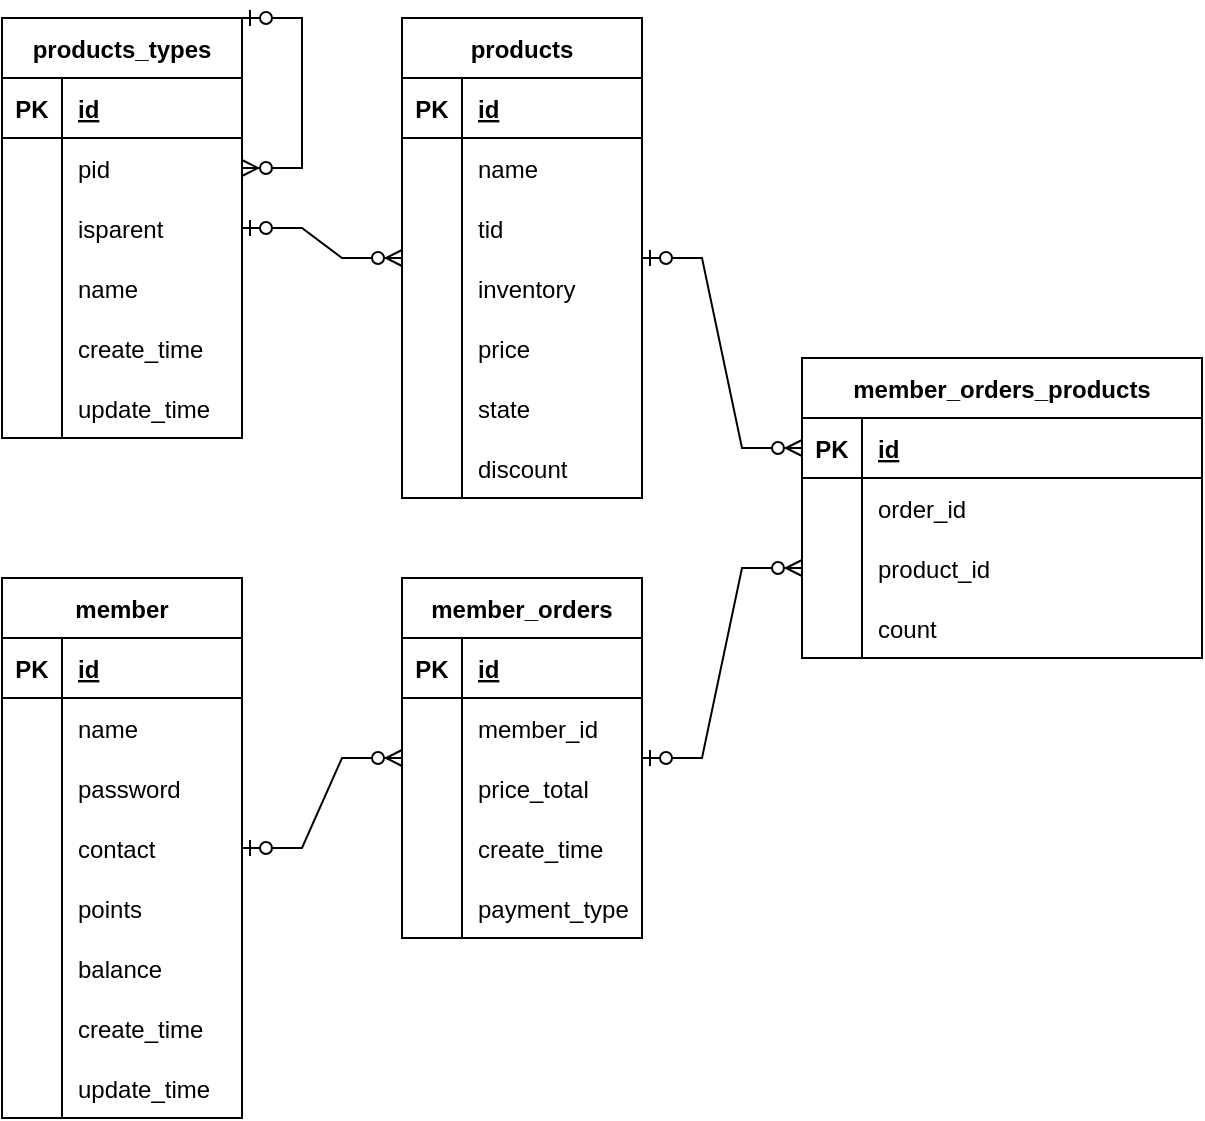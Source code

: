 <mxfile version="20.8.3" type="device"><diagram id="IJDBXgX6CGRqZFx1bn9h" name="第 1 页"><mxGraphModel dx="844" dy="544" grid="1" gridSize="10" guides="1" tooltips="1" connect="1" arrows="1" fold="1" page="1" pageScale="1" pageWidth="827" pageHeight="1169" math="0" shadow="0"><root><mxCell id="0"/><mxCell id="1" parent="0"/><mxCell id="VbwZEnvIGD0u_Sg9eNOb-1" value="products_types" style="shape=table;startSize=30;container=1;collapsible=1;childLayout=tableLayout;fixedRows=1;rowLines=0;fontStyle=1;align=center;resizeLast=1;" vertex="1" parent="1"><mxGeometry x="40" y="200" width="120" height="210" as="geometry"><mxRectangle x="210" y="130" width="70" height="30" as="alternateBounds"/></mxGeometry></mxCell><mxCell id="VbwZEnvIGD0u_Sg9eNOb-2" value="" style="shape=tableRow;horizontal=0;startSize=0;swimlaneHead=0;swimlaneBody=0;fillColor=none;collapsible=0;dropTarget=0;points=[[0,0.5],[1,0.5]];portConstraint=eastwest;top=0;left=0;right=0;bottom=1;" vertex="1" parent="VbwZEnvIGD0u_Sg9eNOb-1"><mxGeometry y="30" width="120" height="30" as="geometry"/></mxCell><mxCell id="VbwZEnvIGD0u_Sg9eNOb-3" value="PK" style="shape=partialRectangle;connectable=0;fillColor=none;top=0;left=0;bottom=0;right=0;fontStyle=1;overflow=hidden;" vertex="1" parent="VbwZEnvIGD0u_Sg9eNOb-2"><mxGeometry width="30" height="30" as="geometry"><mxRectangle width="30" height="30" as="alternateBounds"/></mxGeometry></mxCell><mxCell id="VbwZEnvIGD0u_Sg9eNOb-4" value="id" style="shape=partialRectangle;connectable=0;fillColor=none;top=0;left=0;bottom=0;right=0;align=left;spacingLeft=6;fontStyle=5;overflow=hidden;" vertex="1" parent="VbwZEnvIGD0u_Sg9eNOb-2"><mxGeometry x="30" width="90" height="30" as="geometry"><mxRectangle width="90" height="30" as="alternateBounds"/></mxGeometry></mxCell><mxCell id="VbwZEnvIGD0u_Sg9eNOb-5" value="" style="shape=tableRow;horizontal=0;startSize=0;swimlaneHead=0;swimlaneBody=0;fillColor=none;collapsible=0;dropTarget=0;points=[[0,0.5],[1,0.5]];portConstraint=eastwest;top=0;left=0;right=0;bottom=0;" vertex="1" parent="VbwZEnvIGD0u_Sg9eNOb-1"><mxGeometry y="60" width="120" height="30" as="geometry"/></mxCell><mxCell id="VbwZEnvIGD0u_Sg9eNOb-6" value="" style="shape=partialRectangle;connectable=0;fillColor=none;top=0;left=0;bottom=0;right=0;editable=1;overflow=hidden;" vertex="1" parent="VbwZEnvIGD0u_Sg9eNOb-5"><mxGeometry width="30" height="30" as="geometry"><mxRectangle width="30" height="30" as="alternateBounds"/></mxGeometry></mxCell><mxCell id="VbwZEnvIGD0u_Sg9eNOb-7" value="pid" style="shape=partialRectangle;connectable=0;fillColor=none;top=0;left=0;bottom=0;right=0;align=left;spacingLeft=6;overflow=hidden;" vertex="1" parent="VbwZEnvIGD0u_Sg9eNOb-5"><mxGeometry x="30" width="90" height="30" as="geometry"><mxRectangle width="90" height="30" as="alternateBounds"/></mxGeometry></mxCell><mxCell id="VbwZEnvIGD0u_Sg9eNOb-8" value="" style="shape=tableRow;horizontal=0;startSize=0;swimlaneHead=0;swimlaneBody=0;fillColor=none;collapsible=0;dropTarget=0;points=[[0,0.5],[1,0.5]];portConstraint=eastwest;top=0;left=0;right=0;bottom=0;" vertex="1" parent="VbwZEnvIGD0u_Sg9eNOb-1"><mxGeometry y="90" width="120" height="30" as="geometry"/></mxCell><mxCell id="VbwZEnvIGD0u_Sg9eNOb-9" value="" style="shape=partialRectangle;connectable=0;fillColor=none;top=0;left=0;bottom=0;right=0;editable=1;overflow=hidden;" vertex="1" parent="VbwZEnvIGD0u_Sg9eNOb-8"><mxGeometry width="30" height="30" as="geometry"><mxRectangle width="30" height="30" as="alternateBounds"/></mxGeometry></mxCell><mxCell id="VbwZEnvIGD0u_Sg9eNOb-10" value="isparent" style="shape=partialRectangle;connectable=0;fillColor=none;top=0;left=0;bottom=0;right=0;align=left;spacingLeft=6;overflow=hidden;" vertex="1" parent="VbwZEnvIGD0u_Sg9eNOb-8"><mxGeometry x="30" width="90" height="30" as="geometry"><mxRectangle width="90" height="30" as="alternateBounds"/></mxGeometry></mxCell><mxCell id="VbwZEnvIGD0u_Sg9eNOb-11" value="" style="shape=tableRow;horizontal=0;startSize=0;swimlaneHead=0;swimlaneBody=0;fillColor=none;collapsible=0;dropTarget=0;points=[[0,0.5],[1,0.5]];portConstraint=eastwest;top=0;left=0;right=0;bottom=0;" vertex="1" parent="VbwZEnvIGD0u_Sg9eNOb-1"><mxGeometry y="120" width="120" height="30" as="geometry"/></mxCell><mxCell id="VbwZEnvIGD0u_Sg9eNOb-12" value="" style="shape=partialRectangle;connectable=0;fillColor=none;top=0;left=0;bottom=0;right=0;editable=1;overflow=hidden;" vertex="1" parent="VbwZEnvIGD0u_Sg9eNOb-11"><mxGeometry width="30" height="30" as="geometry"><mxRectangle width="30" height="30" as="alternateBounds"/></mxGeometry></mxCell><mxCell id="VbwZEnvIGD0u_Sg9eNOb-13" value="name" style="shape=partialRectangle;connectable=0;fillColor=none;top=0;left=0;bottom=0;right=0;align=left;spacingLeft=6;overflow=hidden;" vertex="1" parent="VbwZEnvIGD0u_Sg9eNOb-11"><mxGeometry x="30" width="90" height="30" as="geometry"><mxRectangle width="90" height="30" as="alternateBounds"/></mxGeometry></mxCell><mxCell id="VbwZEnvIGD0u_Sg9eNOb-14" style="shape=tableRow;horizontal=0;startSize=0;swimlaneHead=0;swimlaneBody=0;fillColor=none;collapsible=0;dropTarget=0;points=[[0,0.5],[1,0.5]];portConstraint=eastwest;top=0;left=0;right=0;bottom=0;" vertex="1" parent="VbwZEnvIGD0u_Sg9eNOb-1"><mxGeometry y="150" width="120" height="30" as="geometry"/></mxCell><mxCell id="VbwZEnvIGD0u_Sg9eNOb-15" style="shape=partialRectangle;connectable=0;fillColor=none;top=0;left=0;bottom=0;right=0;editable=1;overflow=hidden;" vertex="1" parent="VbwZEnvIGD0u_Sg9eNOb-14"><mxGeometry width="30" height="30" as="geometry"><mxRectangle width="30" height="30" as="alternateBounds"/></mxGeometry></mxCell><mxCell id="VbwZEnvIGD0u_Sg9eNOb-16" value="create_time" style="shape=partialRectangle;connectable=0;fillColor=none;top=0;left=0;bottom=0;right=0;align=left;spacingLeft=6;overflow=hidden;" vertex="1" parent="VbwZEnvIGD0u_Sg9eNOb-14"><mxGeometry x="30" width="90" height="30" as="geometry"><mxRectangle width="90" height="30" as="alternateBounds"/></mxGeometry></mxCell><mxCell id="VbwZEnvIGD0u_Sg9eNOb-17" style="shape=tableRow;horizontal=0;startSize=0;swimlaneHead=0;swimlaneBody=0;fillColor=none;collapsible=0;dropTarget=0;points=[[0,0.5],[1,0.5]];portConstraint=eastwest;top=0;left=0;right=0;bottom=0;" vertex="1" parent="VbwZEnvIGD0u_Sg9eNOb-1"><mxGeometry y="180" width="120" height="30" as="geometry"/></mxCell><mxCell id="VbwZEnvIGD0u_Sg9eNOb-18" style="shape=partialRectangle;connectable=0;fillColor=none;top=0;left=0;bottom=0;right=0;editable=1;overflow=hidden;" vertex="1" parent="VbwZEnvIGD0u_Sg9eNOb-17"><mxGeometry width="30" height="30" as="geometry"><mxRectangle width="30" height="30" as="alternateBounds"/></mxGeometry></mxCell><mxCell id="VbwZEnvIGD0u_Sg9eNOb-19" value="update_time" style="shape=partialRectangle;connectable=0;fillColor=none;top=0;left=0;bottom=0;right=0;align=left;spacingLeft=6;overflow=hidden;" vertex="1" parent="VbwZEnvIGD0u_Sg9eNOb-17"><mxGeometry x="30" width="90" height="30" as="geometry"><mxRectangle width="90" height="30" as="alternateBounds"/></mxGeometry></mxCell><mxCell id="VbwZEnvIGD0u_Sg9eNOb-20" value="" style="edgeStyle=entityRelationEdgeStyle;fontSize=12;html=1;endArrow=ERzeroToMany;startArrow=ERzeroToOne;rounded=0;exitX=1;exitY=0;exitDx=0;exitDy=0;entryX=1;entryY=0.5;entryDx=0;entryDy=0;" edge="1" parent="VbwZEnvIGD0u_Sg9eNOb-1" source="VbwZEnvIGD0u_Sg9eNOb-1" target="VbwZEnvIGD0u_Sg9eNOb-5"><mxGeometry width="100" height="100" relative="1" as="geometry"><mxPoint x="-110" y="30" as="sourcePoint"/><mxPoint x="-120" y="140" as="targetPoint"/></mxGeometry></mxCell><mxCell id="VbwZEnvIGD0u_Sg9eNOb-21" value="products" style="shape=table;startSize=30;container=1;collapsible=1;childLayout=tableLayout;fixedRows=1;rowLines=0;fontStyle=1;align=center;resizeLast=1;strokeColor=default;" vertex="1" parent="1"><mxGeometry x="240" y="200" width="120" height="240" as="geometry"/></mxCell><mxCell id="VbwZEnvIGD0u_Sg9eNOb-22" value="" style="shape=tableRow;horizontal=0;startSize=0;swimlaneHead=0;swimlaneBody=0;fillColor=none;collapsible=0;dropTarget=0;points=[[0,0.5],[1,0.5]];portConstraint=eastwest;top=0;left=0;right=0;bottom=1;strokeColor=default;" vertex="1" parent="VbwZEnvIGD0u_Sg9eNOb-21"><mxGeometry y="30" width="120" height="30" as="geometry"/></mxCell><mxCell id="VbwZEnvIGD0u_Sg9eNOb-23" value="PK" style="shape=partialRectangle;connectable=0;fillColor=none;top=0;left=0;bottom=0;right=0;fontStyle=1;overflow=hidden;strokeColor=default;" vertex="1" parent="VbwZEnvIGD0u_Sg9eNOb-22"><mxGeometry width="30" height="30" as="geometry"><mxRectangle width="30" height="30" as="alternateBounds"/></mxGeometry></mxCell><mxCell id="VbwZEnvIGD0u_Sg9eNOb-24" value="id" style="shape=partialRectangle;connectable=0;fillColor=none;top=0;left=0;bottom=0;right=0;align=left;spacingLeft=6;fontStyle=5;overflow=hidden;strokeColor=default;" vertex="1" parent="VbwZEnvIGD0u_Sg9eNOb-22"><mxGeometry x="30" width="90" height="30" as="geometry"><mxRectangle width="90" height="30" as="alternateBounds"/></mxGeometry></mxCell><mxCell id="VbwZEnvIGD0u_Sg9eNOb-25" value="" style="shape=tableRow;horizontal=0;startSize=0;swimlaneHead=0;swimlaneBody=0;fillColor=none;collapsible=0;dropTarget=0;points=[[0,0.5],[1,0.5]];portConstraint=eastwest;top=0;left=0;right=0;bottom=0;strokeColor=default;" vertex="1" parent="VbwZEnvIGD0u_Sg9eNOb-21"><mxGeometry y="60" width="120" height="30" as="geometry"/></mxCell><mxCell id="VbwZEnvIGD0u_Sg9eNOb-26" value="" style="shape=partialRectangle;connectable=0;fillColor=none;top=0;left=0;bottom=0;right=0;editable=1;overflow=hidden;strokeColor=default;" vertex="1" parent="VbwZEnvIGD0u_Sg9eNOb-25"><mxGeometry width="30" height="30" as="geometry"><mxRectangle width="30" height="30" as="alternateBounds"/></mxGeometry></mxCell><mxCell id="VbwZEnvIGD0u_Sg9eNOb-27" value="name" style="shape=partialRectangle;connectable=0;fillColor=none;top=0;left=0;bottom=0;right=0;align=left;spacingLeft=6;overflow=hidden;strokeColor=default;" vertex="1" parent="VbwZEnvIGD0u_Sg9eNOb-25"><mxGeometry x="30" width="90" height="30" as="geometry"><mxRectangle width="90" height="30" as="alternateBounds"/></mxGeometry></mxCell><mxCell id="VbwZEnvIGD0u_Sg9eNOb-28" value="" style="shape=tableRow;horizontal=0;startSize=0;swimlaneHead=0;swimlaneBody=0;fillColor=none;collapsible=0;dropTarget=0;points=[[0,0.5],[1,0.5]];portConstraint=eastwest;top=0;left=0;right=0;bottom=0;strokeColor=default;" vertex="1" parent="VbwZEnvIGD0u_Sg9eNOb-21"><mxGeometry y="90" width="120" height="30" as="geometry"/></mxCell><mxCell id="VbwZEnvIGD0u_Sg9eNOb-29" value="" style="shape=partialRectangle;connectable=0;fillColor=none;top=0;left=0;bottom=0;right=0;editable=1;overflow=hidden;strokeColor=default;" vertex="1" parent="VbwZEnvIGD0u_Sg9eNOb-28"><mxGeometry width="30" height="30" as="geometry"><mxRectangle width="30" height="30" as="alternateBounds"/></mxGeometry></mxCell><mxCell id="VbwZEnvIGD0u_Sg9eNOb-30" value="tid" style="shape=partialRectangle;connectable=0;fillColor=none;top=0;left=0;bottom=0;right=0;align=left;spacingLeft=6;overflow=hidden;strokeColor=default;" vertex="1" parent="VbwZEnvIGD0u_Sg9eNOb-28"><mxGeometry x="30" width="90" height="30" as="geometry"><mxRectangle width="90" height="30" as="alternateBounds"/></mxGeometry></mxCell><mxCell id="VbwZEnvIGD0u_Sg9eNOb-31" value="" style="shape=tableRow;horizontal=0;startSize=0;swimlaneHead=0;swimlaneBody=0;fillColor=none;collapsible=0;dropTarget=0;points=[[0,0.5],[1,0.5]];portConstraint=eastwest;top=0;left=0;right=0;bottom=0;strokeColor=default;" vertex="1" parent="VbwZEnvIGD0u_Sg9eNOb-21"><mxGeometry y="120" width="120" height="30" as="geometry"/></mxCell><mxCell id="VbwZEnvIGD0u_Sg9eNOb-32" value="" style="shape=partialRectangle;connectable=0;fillColor=none;top=0;left=0;bottom=0;right=0;editable=1;overflow=hidden;strokeColor=default;" vertex="1" parent="VbwZEnvIGD0u_Sg9eNOb-31"><mxGeometry width="30" height="30" as="geometry"><mxRectangle width="30" height="30" as="alternateBounds"/></mxGeometry></mxCell><mxCell id="VbwZEnvIGD0u_Sg9eNOb-33" value="inventory" style="shape=partialRectangle;connectable=0;fillColor=none;top=0;left=0;bottom=0;right=0;align=left;spacingLeft=6;overflow=hidden;strokeColor=default;" vertex="1" parent="VbwZEnvIGD0u_Sg9eNOb-31"><mxGeometry x="30" width="90" height="30" as="geometry"><mxRectangle width="90" height="30" as="alternateBounds"/></mxGeometry></mxCell><mxCell id="VbwZEnvIGD0u_Sg9eNOb-34" style="shape=tableRow;horizontal=0;startSize=0;swimlaneHead=0;swimlaneBody=0;fillColor=none;collapsible=0;dropTarget=0;points=[[0,0.5],[1,0.5]];portConstraint=eastwest;top=0;left=0;right=0;bottom=0;strokeColor=default;" vertex="1" parent="VbwZEnvIGD0u_Sg9eNOb-21"><mxGeometry y="150" width="120" height="30" as="geometry"/></mxCell><mxCell id="VbwZEnvIGD0u_Sg9eNOb-35" style="shape=partialRectangle;connectable=0;fillColor=none;top=0;left=0;bottom=0;right=0;editable=1;overflow=hidden;strokeColor=default;" vertex="1" parent="VbwZEnvIGD0u_Sg9eNOb-34"><mxGeometry width="30" height="30" as="geometry"><mxRectangle width="30" height="30" as="alternateBounds"/></mxGeometry></mxCell><mxCell id="VbwZEnvIGD0u_Sg9eNOb-36" value="price" style="shape=partialRectangle;connectable=0;fillColor=none;top=0;left=0;bottom=0;right=0;align=left;spacingLeft=6;overflow=hidden;strokeColor=default;" vertex="1" parent="VbwZEnvIGD0u_Sg9eNOb-34"><mxGeometry x="30" width="90" height="30" as="geometry"><mxRectangle width="90" height="30" as="alternateBounds"/></mxGeometry></mxCell><mxCell id="VbwZEnvIGD0u_Sg9eNOb-37" style="shape=tableRow;horizontal=0;startSize=0;swimlaneHead=0;swimlaneBody=0;fillColor=none;collapsible=0;dropTarget=0;points=[[0,0.5],[1,0.5]];portConstraint=eastwest;top=0;left=0;right=0;bottom=0;strokeColor=default;" vertex="1" parent="VbwZEnvIGD0u_Sg9eNOb-21"><mxGeometry y="180" width="120" height="30" as="geometry"/></mxCell><mxCell id="VbwZEnvIGD0u_Sg9eNOb-38" style="shape=partialRectangle;connectable=0;fillColor=none;top=0;left=0;bottom=0;right=0;editable=1;overflow=hidden;strokeColor=default;" vertex="1" parent="VbwZEnvIGD0u_Sg9eNOb-37"><mxGeometry width="30" height="30" as="geometry"><mxRectangle width="30" height="30" as="alternateBounds"/></mxGeometry></mxCell><mxCell id="VbwZEnvIGD0u_Sg9eNOb-39" value="state" style="shape=partialRectangle;connectable=0;fillColor=none;top=0;left=0;bottom=0;right=0;align=left;spacingLeft=6;overflow=hidden;strokeColor=default;" vertex="1" parent="VbwZEnvIGD0u_Sg9eNOb-37"><mxGeometry x="30" width="90" height="30" as="geometry"><mxRectangle width="90" height="30" as="alternateBounds"/></mxGeometry></mxCell><mxCell id="VbwZEnvIGD0u_Sg9eNOb-40" style="shape=tableRow;horizontal=0;startSize=0;swimlaneHead=0;swimlaneBody=0;fillColor=none;collapsible=0;dropTarget=0;points=[[0,0.5],[1,0.5]];portConstraint=eastwest;top=0;left=0;right=0;bottom=0;strokeColor=default;" vertex="1" parent="VbwZEnvIGD0u_Sg9eNOb-21"><mxGeometry y="210" width="120" height="30" as="geometry"/></mxCell><mxCell id="VbwZEnvIGD0u_Sg9eNOb-41" style="shape=partialRectangle;connectable=0;fillColor=none;top=0;left=0;bottom=0;right=0;editable=1;overflow=hidden;strokeColor=default;" vertex="1" parent="VbwZEnvIGD0u_Sg9eNOb-40"><mxGeometry width="30" height="30" as="geometry"><mxRectangle width="30" height="30" as="alternateBounds"/></mxGeometry></mxCell><mxCell id="VbwZEnvIGD0u_Sg9eNOb-42" value="discount" style="shape=partialRectangle;connectable=0;fillColor=none;top=0;left=0;bottom=0;right=0;align=left;spacingLeft=6;overflow=hidden;strokeColor=default;" vertex="1" parent="VbwZEnvIGD0u_Sg9eNOb-40"><mxGeometry x="30" width="90" height="30" as="geometry"><mxRectangle width="90" height="30" as="alternateBounds"/></mxGeometry></mxCell><mxCell id="VbwZEnvIGD0u_Sg9eNOb-43" value="member_orders_products" style="shape=table;startSize=30;container=1;collapsible=1;childLayout=tableLayout;fixedRows=1;rowLines=0;fontStyle=1;align=center;resizeLast=1;strokeColor=default;" vertex="1" parent="1"><mxGeometry x="440" y="370" width="200" height="150" as="geometry"/></mxCell><mxCell id="VbwZEnvIGD0u_Sg9eNOb-44" value="" style="shape=tableRow;horizontal=0;startSize=0;swimlaneHead=0;swimlaneBody=0;fillColor=none;collapsible=0;dropTarget=0;points=[[0,0.5],[1,0.5]];portConstraint=eastwest;top=0;left=0;right=0;bottom=1;strokeColor=default;" vertex="1" parent="VbwZEnvIGD0u_Sg9eNOb-43"><mxGeometry y="30" width="200" height="30" as="geometry"/></mxCell><mxCell id="VbwZEnvIGD0u_Sg9eNOb-45" value="PK" style="shape=partialRectangle;connectable=0;fillColor=none;top=0;left=0;bottom=0;right=0;fontStyle=1;overflow=hidden;strokeColor=default;" vertex="1" parent="VbwZEnvIGD0u_Sg9eNOb-44"><mxGeometry width="30" height="30" as="geometry"><mxRectangle width="30" height="30" as="alternateBounds"/></mxGeometry></mxCell><mxCell id="VbwZEnvIGD0u_Sg9eNOb-46" value="id" style="shape=partialRectangle;connectable=0;fillColor=none;top=0;left=0;bottom=0;right=0;align=left;spacingLeft=6;fontStyle=5;overflow=hidden;strokeColor=default;" vertex="1" parent="VbwZEnvIGD0u_Sg9eNOb-44"><mxGeometry x="30" width="170" height="30" as="geometry"><mxRectangle width="170" height="30" as="alternateBounds"/></mxGeometry></mxCell><mxCell id="VbwZEnvIGD0u_Sg9eNOb-47" value="" style="shape=tableRow;horizontal=0;startSize=0;swimlaneHead=0;swimlaneBody=0;fillColor=none;collapsible=0;dropTarget=0;points=[[0,0.5],[1,0.5]];portConstraint=eastwest;top=0;left=0;right=0;bottom=0;strokeColor=default;" vertex="1" parent="VbwZEnvIGD0u_Sg9eNOb-43"><mxGeometry y="60" width="200" height="30" as="geometry"/></mxCell><mxCell id="VbwZEnvIGD0u_Sg9eNOb-48" value="" style="shape=partialRectangle;connectable=0;fillColor=none;top=0;left=0;bottom=0;right=0;editable=1;overflow=hidden;strokeColor=default;" vertex="1" parent="VbwZEnvIGD0u_Sg9eNOb-47"><mxGeometry width="30" height="30" as="geometry"><mxRectangle width="30" height="30" as="alternateBounds"/></mxGeometry></mxCell><mxCell id="VbwZEnvIGD0u_Sg9eNOb-49" value="order_id" style="shape=partialRectangle;connectable=0;fillColor=none;top=0;left=0;bottom=0;right=0;align=left;spacingLeft=6;overflow=hidden;strokeColor=default;" vertex="1" parent="VbwZEnvIGD0u_Sg9eNOb-47"><mxGeometry x="30" width="170" height="30" as="geometry"><mxRectangle width="170" height="30" as="alternateBounds"/></mxGeometry></mxCell><mxCell id="VbwZEnvIGD0u_Sg9eNOb-50" value="" style="shape=tableRow;horizontal=0;startSize=0;swimlaneHead=0;swimlaneBody=0;fillColor=none;collapsible=0;dropTarget=0;points=[[0,0.5],[1,0.5]];portConstraint=eastwest;top=0;left=0;right=0;bottom=0;strokeColor=default;" vertex="1" parent="VbwZEnvIGD0u_Sg9eNOb-43"><mxGeometry y="90" width="200" height="30" as="geometry"/></mxCell><mxCell id="VbwZEnvIGD0u_Sg9eNOb-51" value="" style="shape=partialRectangle;connectable=0;fillColor=none;top=0;left=0;bottom=0;right=0;editable=1;overflow=hidden;strokeColor=default;" vertex="1" parent="VbwZEnvIGD0u_Sg9eNOb-50"><mxGeometry width="30" height="30" as="geometry"><mxRectangle width="30" height="30" as="alternateBounds"/></mxGeometry></mxCell><mxCell id="VbwZEnvIGD0u_Sg9eNOb-52" value="product_id" style="shape=partialRectangle;connectable=0;fillColor=none;top=0;left=0;bottom=0;right=0;align=left;spacingLeft=6;overflow=hidden;strokeColor=default;" vertex="1" parent="VbwZEnvIGD0u_Sg9eNOb-50"><mxGeometry x="30" width="170" height="30" as="geometry"><mxRectangle width="170" height="30" as="alternateBounds"/></mxGeometry></mxCell><mxCell id="VbwZEnvIGD0u_Sg9eNOb-53" value="" style="shape=tableRow;horizontal=0;startSize=0;swimlaneHead=0;swimlaneBody=0;fillColor=none;collapsible=0;dropTarget=0;points=[[0,0.5],[1,0.5]];portConstraint=eastwest;top=0;left=0;right=0;bottom=0;strokeColor=default;" vertex="1" parent="VbwZEnvIGD0u_Sg9eNOb-43"><mxGeometry y="120" width="200" height="30" as="geometry"/></mxCell><mxCell id="VbwZEnvIGD0u_Sg9eNOb-54" value="" style="shape=partialRectangle;connectable=0;fillColor=none;top=0;left=0;bottom=0;right=0;editable=1;overflow=hidden;strokeColor=default;" vertex="1" parent="VbwZEnvIGD0u_Sg9eNOb-53"><mxGeometry width="30" height="30" as="geometry"><mxRectangle width="30" height="30" as="alternateBounds"/></mxGeometry></mxCell><mxCell id="VbwZEnvIGD0u_Sg9eNOb-55" value="count" style="shape=partialRectangle;connectable=0;fillColor=none;top=0;left=0;bottom=0;right=0;align=left;spacingLeft=6;overflow=hidden;strokeColor=default;" vertex="1" parent="VbwZEnvIGD0u_Sg9eNOb-53"><mxGeometry x="30" width="170" height="30" as="geometry"><mxRectangle width="170" height="30" as="alternateBounds"/></mxGeometry></mxCell><mxCell id="VbwZEnvIGD0u_Sg9eNOb-56" value="member_orders" style="shape=table;startSize=30;container=1;collapsible=1;childLayout=tableLayout;fixedRows=1;rowLines=0;fontStyle=1;align=center;resizeLast=1;strokeColor=default;" vertex="1" parent="1"><mxGeometry x="240" y="480" width="120" height="180" as="geometry"/></mxCell><mxCell id="VbwZEnvIGD0u_Sg9eNOb-57" value="" style="shape=tableRow;horizontal=0;startSize=0;swimlaneHead=0;swimlaneBody=0;fillColor=none;collapsible=0;dropTarget=0;points=[[0,0.5],[1,0.5]];portConstraint=eastwest;top=0;left=0;right=0;bottom=1;strokeColor=default;" vertex="1" parent="VbwZEnvIGD0u_Sg9eNOb-56"><mxGeometry y="30" width="120" height="30" as="geometry"/></mxCell><mxCell id="VbwZEnvIGD0u_Sg9eNOb-58" value="PK" style="shape=partialRectangle;connectable=0;fillColor=none;top=0;left=0;bottom=0;right=0;fontStyle=1;overflow=hidden;strokeColor=default;" vertex="1" parent="VbwZEnvIGD0u_Sg9eNOb-57"><mxGeometry width="30" height="30" as="geometry"><mxRectangle width="30" height="30" as="alternateBounds"/></mxGeometry></mxCell><mxCell id="VbwZEnvIGD0u_Sg9eNOb-59" value="id" style="shape=partialRectangle;connectable=0;fillColor=none;top=0;left=0;bottom=0;right=0;align=left;spacingLeft=6;fontStyle=5;overflow=hidden;strokeColor=default;" vertex="1" parent="VbwZEnvIGD0u_Sg9eNOb-57"><mxGeometry x="30" width="90" height="30" as="geometry"><mxRectangle width="90" height="30" as="alternateBounds"/></mxGeometry></mxCell><mxCell id="VbwZEnvIGD0u_Sg9eNOb-60" value="" style="shape=tableRow;horizontal=0;startSize=0;swimlaneHead=0;swimlaneBody=0;fillColor=none;collapsible=0;dropTarget=0;points=[[0,0.5],[1,0.5]];portConstraint=eastwest;top=0;left=0;right=0;bottom=0;strokeColor=default;" vertex="1" parent="VbwZEnvIGD0u_Sg9eNOb-56"><mxGeometry y="60" width="120" height="30" as="geometry"/></mxCell><mxCell id="VbwZEnvIGD0u_Sg9eNOb-61" value="" style="shape=partialRectangle;connectable=0;fillColor=none;top=0;left=0;bottom=0;right=0;editable=1;overflow=hidden;strokeColor=default;" vertex="1" parent="VbwZEnvIGD0u_Sg9eNOb-60"><mxGeometry width="30" height="30" as="geometry"><mxRectangle width="30" height="30" as="alternateBounds"/></mxGeometry></mxCell><mxCell id="VbwZEnvIGD0u_Sg9eNOb-62" value="member_id" style="shape=partialRectangle;connectable=0;fillColor=none;top=0;left=0;bottom=0;right=0;align=left;spacingLeft=6;overflow=hidden;strokeColor=default;" vertex="1" parent="VbwZEnvIGD0u_Sg9eNOb-60"><mxGeometry x="30" width="90" height="30" as="geometry"><mxRectangle width="90" height="30" as="alternateBounds"/></mxGeometry></mxCell><mxCell id="VbwZEnvIGD0u_Sg9eNOb-63" value="" style="shape=tableRow;horizontal=0;startSize=0;swimlaneHead=0;swimlaneBody=0;fillColor=none;collapsible=0;dropTarget=0;points=[[0,0.5],[1,0.5]];portConstraint=eastwest;top=0;left=0;right=0;bottom=0;strokeColor=default;" vertex="1" parent="VbwZEnvIGD0u_Sg9eNOb-56"><mxGeometry y="90" width="120" height="30" as="geometry"/></mxCell><mxCell id="VbwZEnvIGD0u_Sg9eNOb-64" value="" style="shape=partialRectangle;connectable=0;fillColor=none;top=0;left=0;bottom=0;right=0;editable=1;overflow=hidden;strokeColor=default;" vertex="1" parent="VbwZEnvIGD0u_Sg9eNOb-63"><mxGeometry width="30" height="30" as="geometry"><mxRectangle width="30" height="30" as="alternateBounds"/></mxGeometry></mxCell><mxCell id="VbwZEnvIGD0u_Sg9eNOb-65" value="price_total" style="shape=partialRectangle;connectable=0;fillColor=none;top=0;left=0;bottom=0;right=0;align=left;spacingLeft=6;overflow=hidden;strokeColor=default;" vertex="1" parent="VbwZEnvIGD0u_Sg9eNOb-63"><mxGeometry x="30" width="90" height="30" as="geometry"><mxRectangle width="90" height="30" as="alternateBounds"/></mxGeometry></mxCell><mxCell id="VbwZEnvIGD0u_Sg9eNOb-66" value="" style="shape=tableRow;horizontal=0;startSize=0;swimlaneHead=0;swimlaneBody=0;fillColor=none;collapsible=0;dropTarget=0;points=[[0,0.5],[1,0.5]];portConstraint=eastwest;top=0;left=0;right=0;bottom=0;strokeColor=default;" vertex="1" parent="VbwZEnvIGD0u_Sg9eNOb-56"><mxGeometry y="120" width="120" height="30" as="geometry"/></mxCell><mxCell id="VbwZEnvIGD0u_Sg9eNOb-67" value="" style="shape=partialRectangle;connectable=0;fillColor=none;top=0;left=0;bottom=0;right=0;editable=1;overflow=hidden;strokeColor=default;" vertex="1" parent="VbwZEnvIGD0u_Sg9eNOb-66"><mxGeometry width="30" height="30" as="geometry"><mxRectangle width="30" height="30" as="alternateBounds"/></mxGeometry></mxCell><mxCell id="VbwZEnvIGD0u_Sg9eNOb-68" value="create_time" style="shape=partialRectangle;connectable=0;fillColor=none;top=0;left=0;bottom=0;right=0;align=left;spacingLeft=6;overflow=hidden;strokeColor=default;" vertex="1" parent="VbwZEnvIGD0u_Sg9eNOb-66"><mxGeometry x="30" width="90" height="30" as="geometry"><mxRectangle width="90" height="30" as="alternateBounds"/></mxGeometry></mxCell><mxCell id="VbwZEnvIGD0u_Sg9eNOb-84" style="shape=tableRow;horizontal=0;startSize=0;swimlaneHead=0;swimlaneBody=0;fillColor=none;collapsible=0;dropTarget=0;points=[[0,0.5],[1,0.5]];portConstraint=eastwest;top=0;left=0;right=0;bottom=0;strokeColor=default;" vertex="1" parent="VbwZEnvIGD0u_Sg9eNOb-56"><mxGeometry y="150" width="120" height="30" as="geometry"/></mxCell><mxCell id="VbwZEnvIGD0u_Sg9eNOb-85" style="shape=partialRectangle;connectable=0;fillColor=none;top=0;left=0;bottom=0;right=0;editable=1;overflow=hidden;strokeColor=default;" vertex="1" parent="VbwZEnvIGD0u_Sg9eNOb-84"><mxGeometry width="30" height="30" as="geometry"><mxRectangle width="30" height="30" as="alternateBounds"/></mxGeometry></mxCell><mxCell id="VbwZEnvIGD0u_Sg9eNOb-86" value="payment_type" style="shape=partialRectangle;connectable=0;fillColor=none;top=0;left=0;bottom=0;right=0;align=left;spacingLeft=6;overflow=hidden;strokeColor=default;" vertex="1" parent="VbwZEnvIGD0u_Sg9eNOb-84"><mxGeometry x="30" width="90" height="30" as="geometry"><mxRectangle width="90" height="30" as="alternateBounds"/></mxGeometry></mxCell><mxCell id="VbwZEnvIGD0u_Sg9eNOb-69" value="member" style="shape=table;startSize=30;container=1;collapsible=1;childLayout=tableLayout;fixedRows=1;rowLines=0;fontStyle=1;align=center;resizeLast=1;strokeColor=default;" vertex="1" parent="1"><mxGeometry x="40" y="480" width="120" height="270" as="geometry"/></mxCell><mxCell id="VbwZEnvIGD0u_Sg9eNOb-70" value="" style="shape=tableRow;horizontal=0;startSize=0;swimlaneHead=0;swimlaneBody=0;fillColor=none;collapsible=0;dropTarget=0;points=[[0,0.5],[1,0.5]];portConstraint=eastwest;top=0;left=0;right=0;bottom=1;strokeColor=default;" vertex="1" parent="VbwZEnvIGD0u_Sg9eNOb-69"><mxGeometry y="30" width="120" height="30" as="geometry"/></mxCell><mxCell id="VbwZEnvIGD0u_Sg9eNOb-71" value="PK" style="shape=partialRectangle;connectable=0;fillColor=none;top=0;left=0;bottom=0;right=0;fontStyle=1;overflow=hidden;strokeColor=default;" vertex="1" parent="VbwZEnvIGD0u_Sg9eNOb-70"><mxGeometry width="30" height="30" as="geometry"><mxRectangle width="30" height="30" as="alternateBounds"/></mxGeometry></mxCell><mxCell id="VbwZEnvIGD0u_Sg9eNOb-72" value="id" style="shape=partialRectangle;connectable=0;fillColor=none;top=0;left=0;bottom=0;right=0;align=left;spacingLeft=6;fontStyle=5;overflow=hidden;strokeColor=default;" vertex="1" parent="VbwZEnvIGD0u_Sg9eNOb-70"><mxGeometry x="30" width="90" height="30" as="geometry"><mxRectangle width="90" height="30" as="alternateBounds"/></mxGeometry></mxCell><mxCell id="VbwZEnvIGD0u_Sg9eNOb-73" value="" style="shape=tableRow;horizontal=0;startSize=0;swimlaneHead=0;swimlaneBody=0;fillColor=none;collapsible=0;dropTarget=0;points=[[0,0.5],[1,0.5]];portConstraint=eastwest;top=0;left=0;right=0;bottom=0;strokeColor=default;" vertex="1" parent="VbwZEnvIGD0u_Sg9eNOb-69"><mxGeometry y="60" width="120" height="30" as="geometry"/></mxCell><mxCell id="VbwZEnvIGD0u_Sg9eNOb-74" value="" style="shape=partialRectangle;connectable=0;fillColor=none;top=0;left=0;bottom=0;right=0;editable=1;overflow=hidden;strokeColor=default;" vertex="1" parent="VbwZEnvIGD0u_Sg9eNOb-73"><mxGeometry width="30" height="30" as="geometry"><mxRectangle width="30" height="30" as="alternateBounds"/></mxGeometry></mxCell><mxCell id="VbwZEnvIGD0u_Sg9eNOb-75" value="name" style="shape=partialRectangle;connectable=0;fillColor=none;top=0;left=0;bottom=0;right=0;align=left;spacingLeft=6;overflow=hidden;strokeColor=default;" vertex="1" parent="VbwZEnvIGD0u_Sg9eNOb-73"><mxGeometry x="30" width="90" height="30" as="geometry"><mxRectangle width="90" height="30" as="alternateBounds"/></mxGeometry></mxCell><mxCell id="VbwZEnvIGD0u_Sg9eNOb-76" value="" style="shape=tableRow;horizontal=0;startSize=0;swimlaneHead=0;swimlaneBody=0;fillColor=none;collapsible=0;dropTarget=0;points=[[0,0.5],[1,0.5]];portConstraint=eastwest;top=0;left=0;right=0;bottom=0;strokeColor=default;" vertex="1" parent="VbwZEnvIGD0u_Sg9eNOb-69"><mxGeometry y="90" width="120" height="30" as="geometry"/></mxCell><mxCell id="VbwZEnvIGD0u_Sg9eNOb-77" value="" style="shape=partialRectangle;connectable=0;fillColor=none;top=0;left=0;bottom=0;right=0;editable=1;overflow=hidden;strokeColor=default;" vertex="1" parent="VbwZEnvIGD0u_Sg9eNOb-76"><mxGeometry width="30" height="30" as="geometry"><mxRectangle width="30" height="30" as="alternateBounds"/></mxGeometry></mxCell><mxCell id="VbwZEnvIGD0u_Sg9eNOb-78" value="password" style="shape=partialRectangle;connectable=0;fillColor=none;top=0;left=0;bottom=0;right=0;align=left;spacingLeft=6;overflow=hidden;strokeColor=default;" vertex="1" parent="VbwZEnvIGD0u_Sg9eNOb-76"><mxGeometry x="30" width="90" height="30" as="geometry"><mxRectangle width="90" height="30" as="alternateBounds"/></mxGeometry></mxCell><mxCell id="VbwZEnvIGD0u_Sg9eNOb-79" value="" style="shape=tableRow;horizontal=0;startSize=0;swimlaneHead=0;swimlaneBody=0;fillColor=none;collapsible=0;dropTarget=0;points=[[0,0.5],[1,0.5]];portConstraint=eastwest;top=0;left=0;right=0;bottom=0;strokeColor=default;" vertex="1" parent="VbwZEnvIGD0u_Sg9eNOb-69"><mxGeometry y="120" width="120" height="30" as="geometry"/></mxCell><mxCell id="VbwZEnvIGD0u_Sg9eNOb-80" value="" style="shape=partialRectangle;connectable=0;fillColor=none;top=0;left=0;bottom=0;right=0;editable=1;overflow=hidden;strokeColor=default;" vertex="1" parent="VbwZEnvIGD0u_Sg9eNOb-79"><mxGeometry width="30" height="30" as="geometry"><mxRectangle width="30" height="30" as="alternateBounds"/></mxGeometry></mxCell><mxCell id="VbwZEnvIGD0u_Sg9eNOb-81" value="contact" style="shape=partialRectangle;connectable=0;fillColor=none;top=0;left=0;bottom=0;right=0;align=left;spacingLeft=6;overflow=hidden;strokeColor=default;" vertex="1" parent="VbwZEnvIGD0u_Sg9eNOb-79"><mxGeometry x="30" width="90" height="30" as="geometry"><mxRectangle width="90" height="30" as="alternateBounds"/></mxGeometry></mxCell><mxCell id="VbwZEnvIGD0u_Sg9eNOb-87" style="shape=tableRow;horizontal=0;startSize=0;swimlaneHead=0;swimlaneBody=0;fillColor=none;collapsible=0;dropTarget=0;points=[[0,0.5],[1,0.5]];portConstraint=eastwest;top=0;left=0;right=0;bottom=0;strokeColor=default;" vertex="1" parent="VbwZEnvIGD0u_Sg9eNOb-69"><mxGeometry y="150" width="120" height="30" as="geometry"/></mxCell><mxCell id="VbwZEnvIGD0u_Sg9eNOb-88" style="shape=partialRectangle;connectable=0;fillColor=none;top=0;left=0;bottom=0;right=0;editable=1;overflow=hidden;strokeColor=default;" vertex="1" parent="VbwZEnvIGD0u_Sg9eNOb-87"><mxGeometry width="30" height="30" as="geometry"><mxRectangle width="30" height="30" as="alternateBounds"/></mxGeometry></mxCell><mxCell id="VbwZEnvIGD0u_Sg9eNOb-89" value="points" style="shape=partialRectangle;connectable=0;fillColor=none;top=0;left=0;bottom=0;right=0;align=left;spacingLeft=6;overflow=hidden;strokeColor=default;" vertex="1" parent="VbwZEnvIGD0u_Sg9eNOb-87"><mxGeometry x="30" width="90" height="30" as="geometry"><mxRectangle width="90" height="30" as="alternateBounds"/></mxGeometry></mxCell><mxCell id="VbwZEnvIGD0u_Sg9eNOb-90" style="shape=tableRow;horizontal=0;startSize=0;swimlaneHead=0;swimlaneBody=0;fillColor=none;collapsible=0;dropTarget=0;points=[[0,0.5],[1,0.5]];portConstraint=eastwest;top=0;left=0;right=0;bottom=0;strokeColor=default;" vertex="1" parent="VbwZEnvIGD0u_Sg9eNOb-69"><mxGeometry y="180" width="120" height="30" as="geometry"/></mxCell><mxCell id="VbwZEnvIGD0u_Sg9eNOb-91" style="shape=partialRectangle;connectable=0;fillColor=none;top=0;left=0;bottom=0;right=0;editable=1;overflow=hidden;strokeColor=default;" vertex="1" parent="VbwZEnvIGD0u_Sg9eNOb-90"><mxGeometry width="30" height="30" as="geometry"><mxRectangle width="30" height="30" as="alternateBounds"/></mxGeometry></mxCell><mxCell id="VbwZEnvIGD0u_Sg9eNOb-92" value="balance" style="shape=partialRectangle;connectable=0;fillColor=none;top=0;left=0;bottom=0;right=0;align=left;spacingLeft=6;overflow=hidden;strokeColor=default;" vertex="1" parent="VbwZEnvIGD0u_Sg9eNOb-90"><mxGeometry x="30" width="90" height="30" as="geometry"><mxRectangle width="90" height="30" as="alternateBounds"/></mxGeometry></mxCell><mxCell id="VbwZEnvIGD0u_Sg9eNOb-93" style="shape=tableRow;horizontal=0;startSize=0;swimlaneHead=0;swimlaneBody=0;fillColor=none;collapsible=0;dropTarget=0;points=[[0,0.5],[1,0.5]];portConstraint=eastwest;top=0;left=0;right=0;bottom=0;strokeColor=default;" vertex="1" parent="VbwZEnvIGD0u_Sg9eNOb-69"><mxGeometry y="210" width="120" height="30" as="geometry"/></mxCell><mxCell id="VbwZEnvIGD0u_Sg9eNOb-94" style="shape=partialRectangle;connectable=0;fillColor=none;top=0;left=0;bottom=0;right=0;editable=1;overflow=hidden;strokeColor=default;" vertex="1" parent="VbwZEnvIGD0u_Sg9eNOb-93"><mxGeometry width="30" height="30" as="geometry"><mxRectangle width="30" height="30" as="alternateBounds"/></mxGeometry></mxCell><mxCell id="VbwZEnvIGD0u_Sg9eNOb-95" value="create_time" style="shape=partialRectangle;connectable=0;fillColor=none;top=0;left=0;bottom=0;right=0;align=left;spacingLeft=6;overflow=hidden;strokeColor=default;" vertex="1" parent="VbwZEnvIGD0u_Sg9eNOb-93"><mxGeometry x="30" width="90" height="30" as="geometry"><mxRectangle width="90" height="30" as="alternateBounds"/></mxGeometry></mxCell><mxCell id="VbwZEnvIGD0u_Sg9eNOb-96" style="shape=tableRow;horizontal=0;startSize=0;swimlaneHead=0;swimlaneBody=0;fillColor=none;collapsible=0;dropTarget=0;points=[[0,0.5],[1,0.5]];portConstraint=eastwest;top=0;left=0;right=0;bottom=0;strokeColor=default;" vertex="1" parent="VbwZEnvIGD0u_Sg9eNOb-69"><mxGeometry y="240" width="120" height="30" as="geometry"/></mxCell><mxCell id="VbwZEnvIGD0u_Sg9eNOb-97" style="shape=partialRectangle;connectable=0;fillColor=none;top=0;left=0;bottom=0;right=0;editable=1;overflow=hidden;strokeColor=default;" vertex="1" parent="VbwZEnvIGD0u_Sg9eNOb-96"><mxGeometry width="30" height="30" as="geometry"><mxRectangle width="30" height="30" as="alternateBounds"/></mxGeometry></mxCell><mxCell id="VbwZEnvIGD0u_Sg9eNOb-98" value="update_time" style="shape=partialRectangle;connectable=0;fillColor=none;top=0;left=0;bottom=0;right=0;align=left;spacingLeft=6;overflow=hidden;strokeColor=default;" vertex="1" parent="VbwZEnvIGD0u_Sg9eNOb-96"><mxGeometry x="30" width="90" height="30" as="geometry"><mxRectangle width="90" height="30" as="alternateBounds"/></mxGeometry></mxCell><mxCell id="VbwZEnvIGD0u_Sg9eNOb-82" value="" style="edgeStyle=entityRelationEdgeStyle;fontSize=12;html=1;endArrow=ERzeroToMany;startArrow=ERzeroToOne;rounded=0;entryX=0;entryY=0.5;entryDx=0;entryDy=0;" edge="1" parent="1" source="VbwZEnvIGD0u_Sg9eNOb-56" target="VbwZEnvIGD0u_Sg9eNOb-50"><mxGeometry width="100" height="100" relative="1" as="geometry"><mxPoint x="560" y="530" as="sourcePoint"/><mxPoint x="550" y="640" as="targetPoint"/></mxGeometry></mxCell><mxCell id="VbwZEnvIGD0u_Sg9eNOb-83" value="" style="edgeStyle=entityRelationEdgeStyle;fontSize=12;html=1;endArrow=ERzeroToMany;startArrow=ERzeroToOne;rounded=0;" edge="1" parent="1" source="VbwZEnvIGD0u_Sg9eNOb-1" target="VbwZEnvIGD0u_Sg9eNOb-21"><mxGeometry width="100" height="100" relative="1" as="geometry"><mxPoint x="-30" y="360" as="sourcePoint"/><mxPoint x="-40" y="470" as="targetPoint"/></mxGeometry></mxCell><mxCell id="VbwZEnvIGD0u_Sg9eNOb-99" value="" style="edgeStyle=entityRelationEdgeStyle;fontSize=12;html=1;endArrow=ERzeroToMany;startArrow=ERzeroToOne;rounded=0;" edge="1" parent="1" source="VbwZEnvIGD0u_Sg9eNOb-69" target="VbwZEnvIGD0u_Sg9eNOb-56"><mxGeometry width="100" height="100" relative="1" as="geometry"><mxPoint x="370" y="700" as="sourcePoint"/><mxPoint x="360" y="810" as="targetPoint"/></mxGeometry></mxCell><mxCell id="VbwZEnvIGD0u_Sg9eNOb-100" value="" style="edgeStyle=entityRelationEdgeStyle;fontSize=12;html=1;endArrow=ERzeroToMany;startArrow=ERzeroToOne;rounded=0;entryX=0;entryY=0.5;entryDx=0;entryDy=0;" edge="1" parent="1" source="VbwZEnvIGD0u_Sg9eNOb-21" target="VbwZEnvIGD0u_Sg9eNOb-44"><mxGeometry width="100" height="100" relative="1" as="geometry"><mxPoint x="620" y="590" as="sourcePoint"/><mxPoint x="430" y="380" as="targetPoint"/></mxGeometry></mxCell></root></mxGraphModel></diagram></mxfile>
